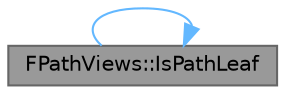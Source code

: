 digraph "FPathViews::IsPathLeaf"
{
 // INTERACTIVE_SVG=YES
 // LATEX_PDF_SIZE
  bgcolor="transparent";
  edge [fontname=Helvetica,fontsize=10,labelfontname=Helvetica,labelfontsize=10];
  node [fontname=Helvetica,fontsize=10,shape=box,height=0.2,width=0.4];
  rankdir="LR";
  Node1 [id="Node000001",label="FPathViews::IsPathLeaf",height=0.2,width=0.4,color="gray40", fillcolor="grey60", style="filled", fontcolor="black",tooltip="Return whether the given relative or absolute path is a leaf path - has no separators."];
  Node1 -> Node1 [id="edge1_Node000001_Node000001",color="steelblue1",style="solid",tooltip=" "];
}
